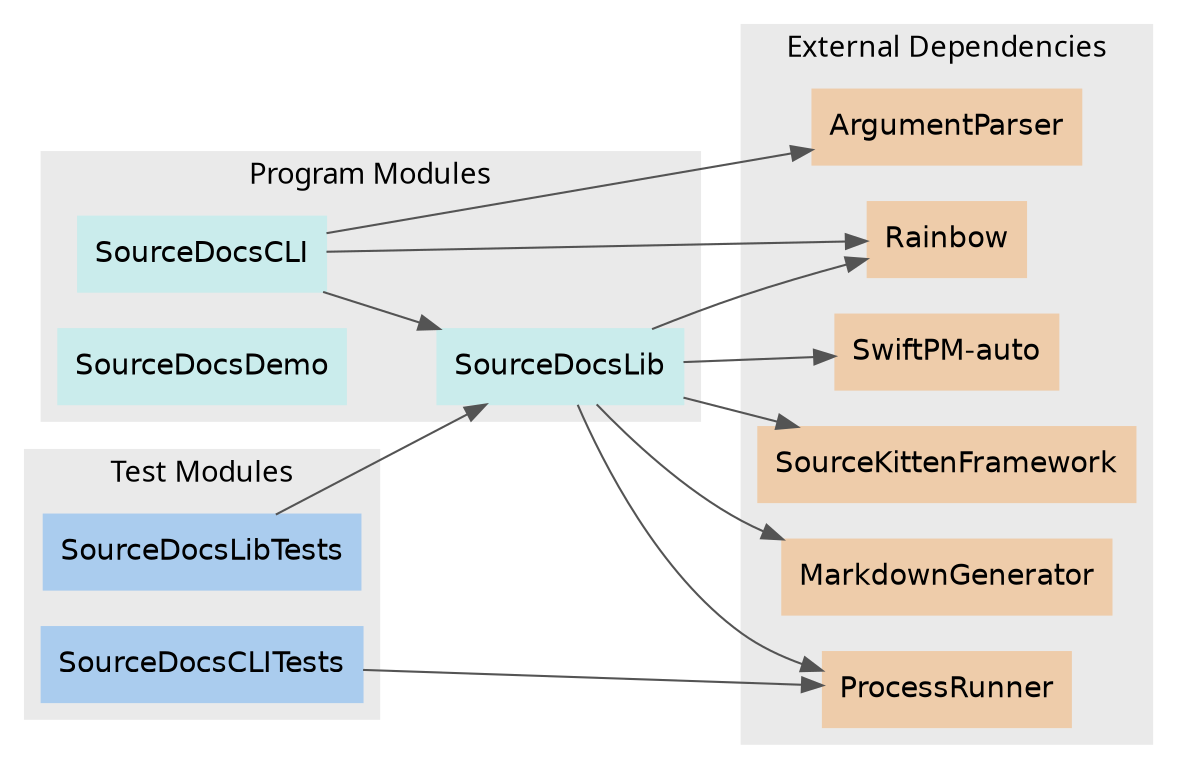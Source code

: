 digraph ModuleDependencyGraph {
    rankdir = LR
    graph [fontname="Helvetica-light", style = filled, color = "#eaeaea"]
    node [shape=box, fontname="Helvetica", style=filled]
    edge [color="#545454"]

    subgraph clusterRegular {
        label = "Program Modules"
        node [color="#caecec"]
        "SourceDocsCLI"
        "SourceDocsLib"
        "SourceDocsDemo"
    }
    subgraph clusterTest {
        label = "Test Modules"
        node [color="#aaccee"]
        "SourceDocsCLITests"
        "SourceDocsLibTests"
    }
    subgraph clusterExternal {
        label = "External Dependencies"
        node [color="#eeccaa"]
        "ArgumentParser"
        "MarkdownGenerator"
        "ProcessRunner"
        "Rainbow"
        "SourceKittenFramework"
        "SwiftPM-auto"
    }

    "SourceDocsCLI" -> "ArgumentParser"
    "SourceDocsCLI" -> "SourceDocsLib"
    "SourceDocsCLI" -> "Rainbow"
    "SourceDocsLib" -> "SourceKittenFramework"
    "SourceDocsLib" -> "SwiftPM-auto"
    "SourceDocsLib" -> "MarkdownGenerator"
    "SourceDocsLib" -> "Rainbow"
    "SourceDocsLib" -> "ProcessRunner"
    "SourceDocsCLITests" -> "ProcessRunner"
    "SourceDocsLibTests" -> "SourceDocsLib"
}
